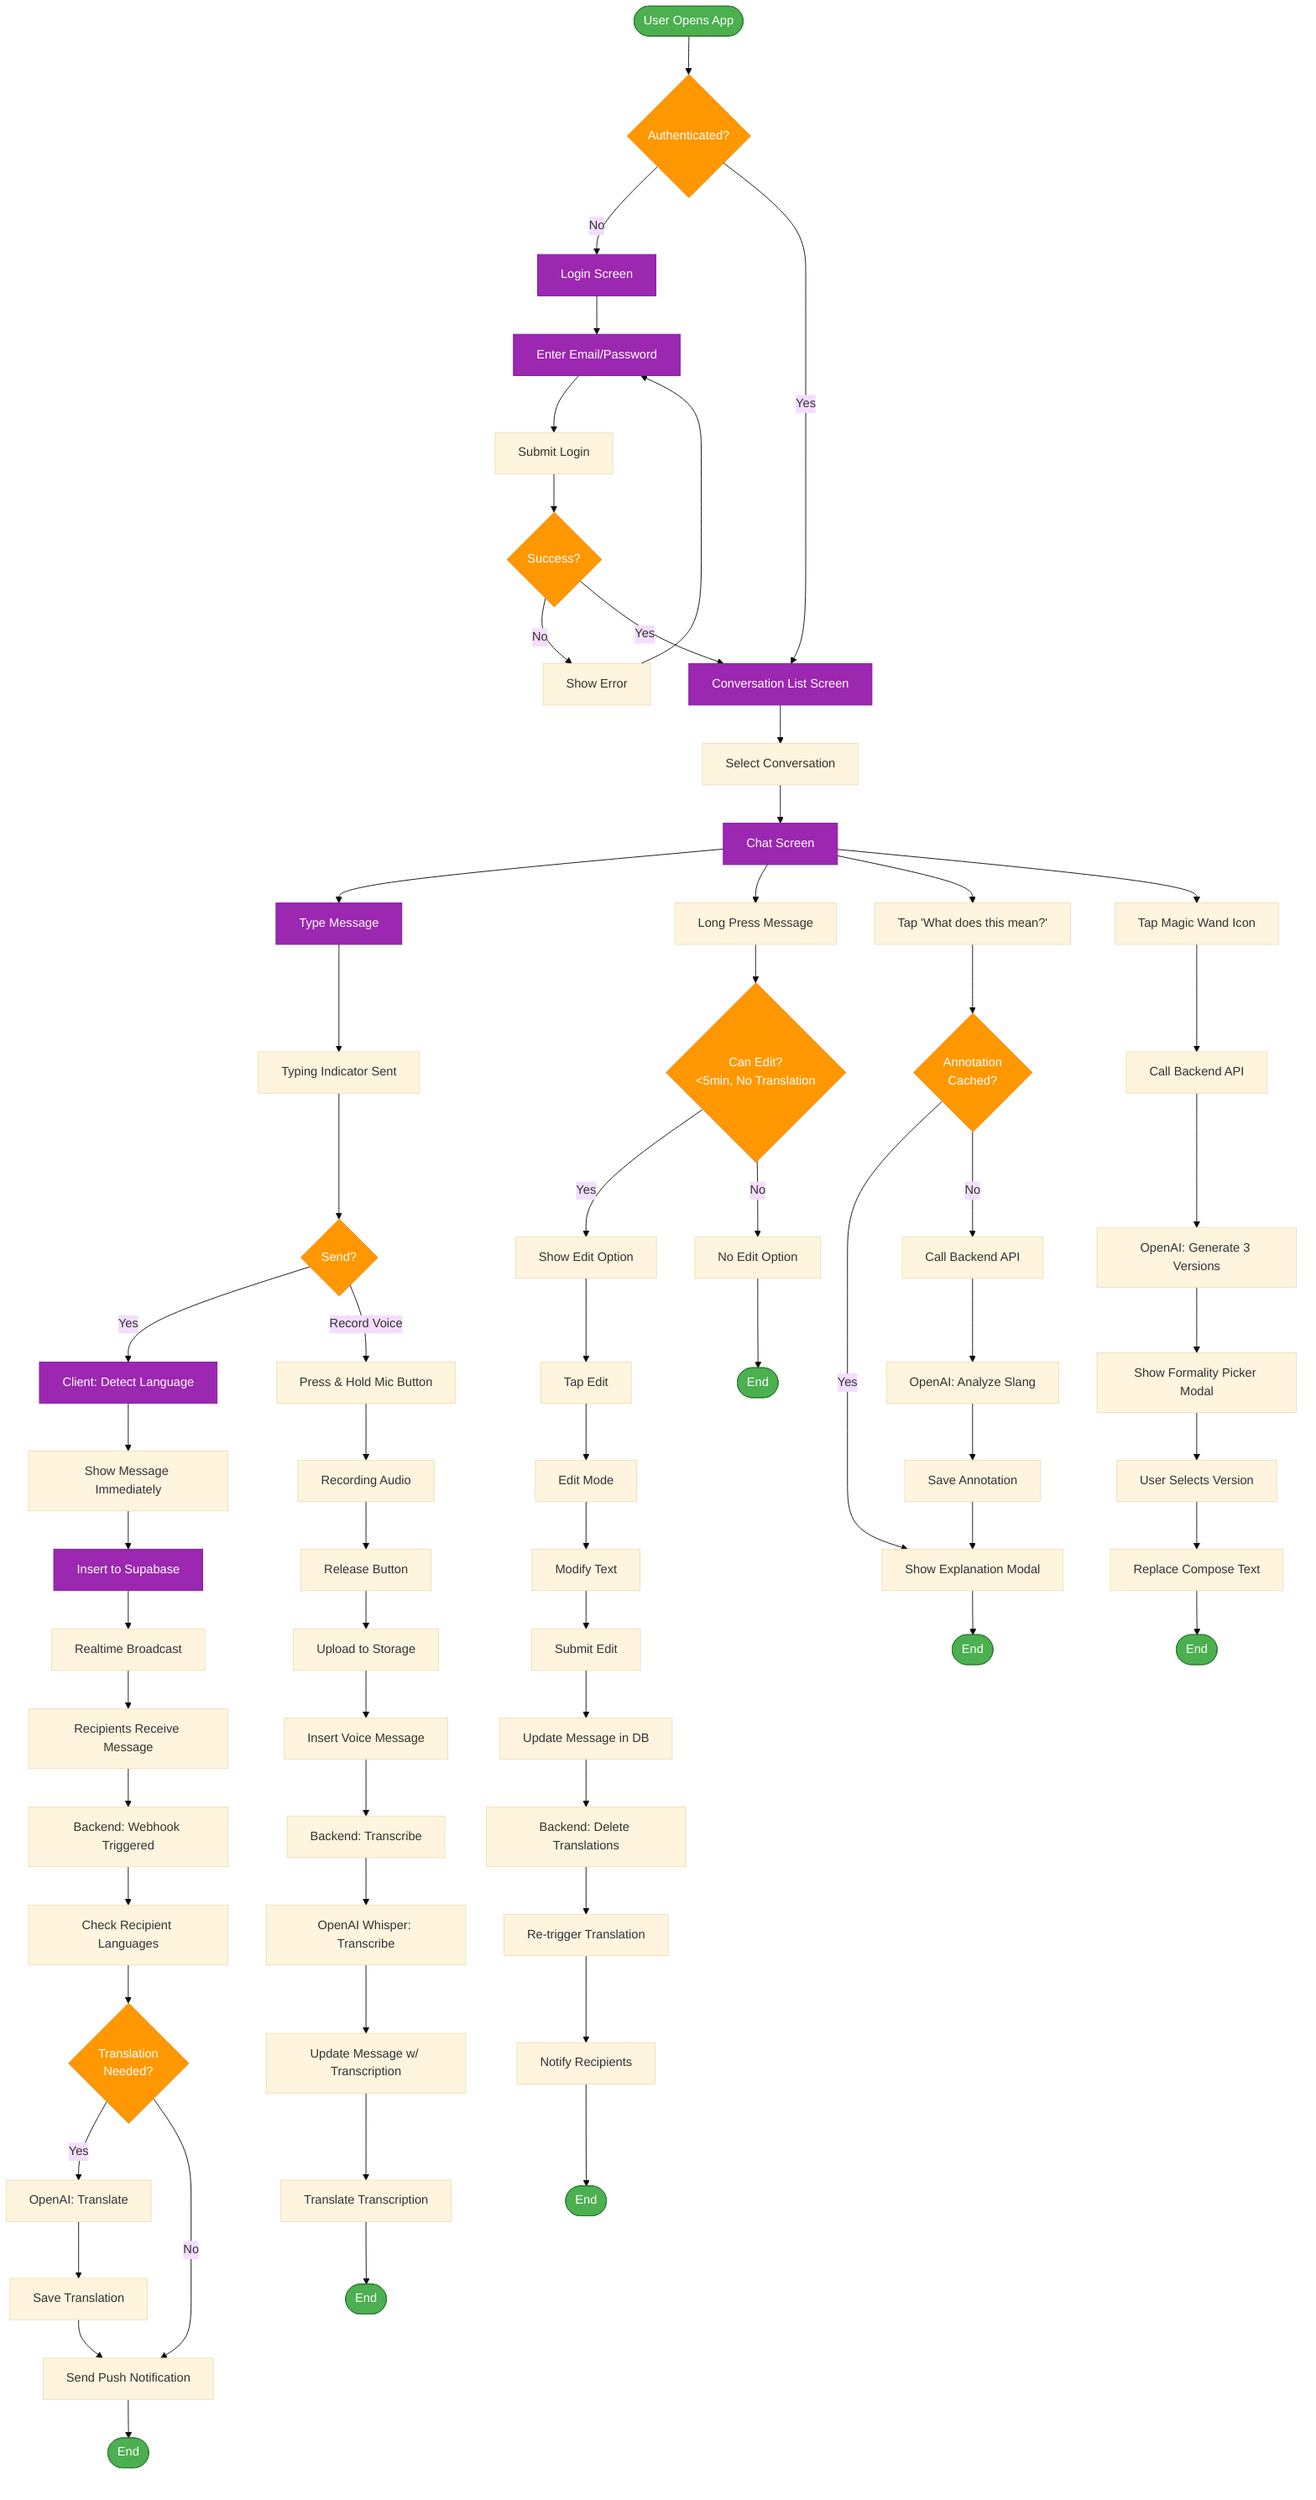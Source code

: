 %%{init: {'theme':'base'}}%%

graph TD
    Start([User Opens App]) --> Auth{Authenticated?}
    
    Auth -->|No| Login[Login Screen]
    Login --> EnterCreds[Enter Email/Password]
    EnterCreds --> SubmitLogin[Submit Login]
    SubmitLogin --> AuthSuccess{Success?}
    AuthSuccess -->|No| ShowError[Show Error]
    ShowError --> EnterCreds
    AuthSuccess -->|Yes| ConvList

    Auth -->|Yes| ConvList[Conversation List Screen]
    
    %% Send Text Message Flow
    ConvList --> SelectConv[Select Conversation]
    SelectConv --> ChatScreen[Chat Screen]
    ChatScreen --> TypeMsg[Type Message]
    TypeMsg --> TypingInd[Typing Indicator Sent]
    TypingInd --> SendMsg{Send?}
    SendMsg -->|Yes| DetectLang[Client: Detect Language]
    DetectLang --> OptimisticUI[Show Message Immediately]
    OptimisticUI --> InsertDB[Insert to Supabase]
    InsertDB --> RealtimeBcast[Realtime Broadcast]
    RealtimeBcast --> RecipientReceive[Recipients Receive Message]
    RecipientReceive --> WebhookTrigger[Backend: Webhook Triggered]
    WebhookTrigger --> CheckRecipLang[Check Recipient Languages]
    CheckRecipLang --> NeedTranslate{Translation<br/>Needed?}
    NeedTranslate -->|Yes| CallOpenAI[OpenAI: Translate]
    CallOpenAI --> CacheTranslation[Save Translation]
    CacheTranslation --> PushNotif[Send Push Notification]
    NeedTranslate -->|No| PushNotif
    PushNotif --> FlowEnd1([End])

    %% Voice Message Flow
    SendMsg -->|Record Voice| PressHold[Press & Hold Mic Button]
    PressHold --> Recording[Recording Audio]
    Recording --> Release[Release Button]
    Release --> UploadAudio[Upload to Storage]
    UploadAudio --> InsertVoiceMsg[Insert Voice Message]
    InsertVoiceMsg --> TranscribeWebhook[Backend: Transcribe]
    TranscribeWebhook --> CallWhisper[OpenAI Whisper: Transcribe]
    CallWhisper --> UpdateTranscript[Update Message w/ Transcription]
    UpdateTranscript --> TranslateTranscript[Translate Transcription]
    TranslateTranscript --> FlowEnd2([End])

    %% Edit Message Flow
    ChatScreen --> LongPress[Long Press Message]
    LongPress --> CheckEditable{Can Edit?<br/>&lt;5min, No Translation}
    CheckEditable -->|Yes| ShowEditOption[Show Edit Option]
    CheckEditable -->|No| NoEdit[No Edit Option]
    NoEdit --> FlowEnd3([End])
    ShowEditOption --> TapEdit[Tap Edit]
    TapEdit --> EditMode[Edit Mode]
    EditMode --> ModifyText[Modify Text]
    ModifyText --> SubmitEdit[Submit Edit]
    SubmitEdit --> UpdateDB[Update Message in DB]
    UpdateDB --> DeleteTranslations[Backend: Delete Translations]
    DeleteTranslations --> RetranslateMessage[Re-trigger Translation]
    RetranslateMessage --> NotifyRecipients[Notify Recipients]
    NotifyRecipients --> FlowEnd4([End])

    %% Slang Explanation Flow
    ChatScreen --> TapSlangBtn[Tap 'What does this mean?']
    TapSlangBtn --> CheckCache{Annotation<br/>Cached?}
    CheckCache -->|Yes| ShowExplanation[Show Explanation Modal]
    CheckCache -->|No| CallSlangAPI[Call Backend API]
    CallSlangAPI --> OpenAISlang[OpenAI: Analyze Slang]
    OpenAISlang --> SaveAnnotation[Save Annotation]
    SaveAnnotation --> ShowExplanation
    ShowExplanation --> FlowEnd5([End])

    %% Formality Adjustment Flow
    ChatScreen --> TapWand[Tap Magic Wand Icon]
    TapWand --> CallFormalityAPI[Call Backend API]
    CallFormalityAPI --> OpenAIFormality[OpenAI: Generate 3 Versions]
    OpenAIFormality --> ShowModal[Show Formality Picker Modal]
    ShowModal --> SelectVersion[User Selects Version]
    SelectVersion --> ReplaceText[Replace Compose Text]
    ReplaceText --> FlowEnd6([End])

    classDef startEnd fill:#4caf50,stroke:#2e7d32,color:#fff
    classDef decision fill:#ff9800,stroke:#f57c00,color:#fff
    classDef process fill:#2196f3,stroke:#1976d2,color:#fff
    classDef backend fill:#9c27b0,stroke:#7b1fa2,color:#fff

    class Start,FlowEnd1,FlowEnd2,FlowEnd3,FlowEnd4,FlowEnd5,FlowEnd6 startEnd
    class Auth,AuthSuccess,SendMsg,NeedTranslate,CheckEditable,CheckCache decision
    class Login,EnterCreds,ConvList,ChatScreen,TypeMsg,DetectLang,InsertDB backend